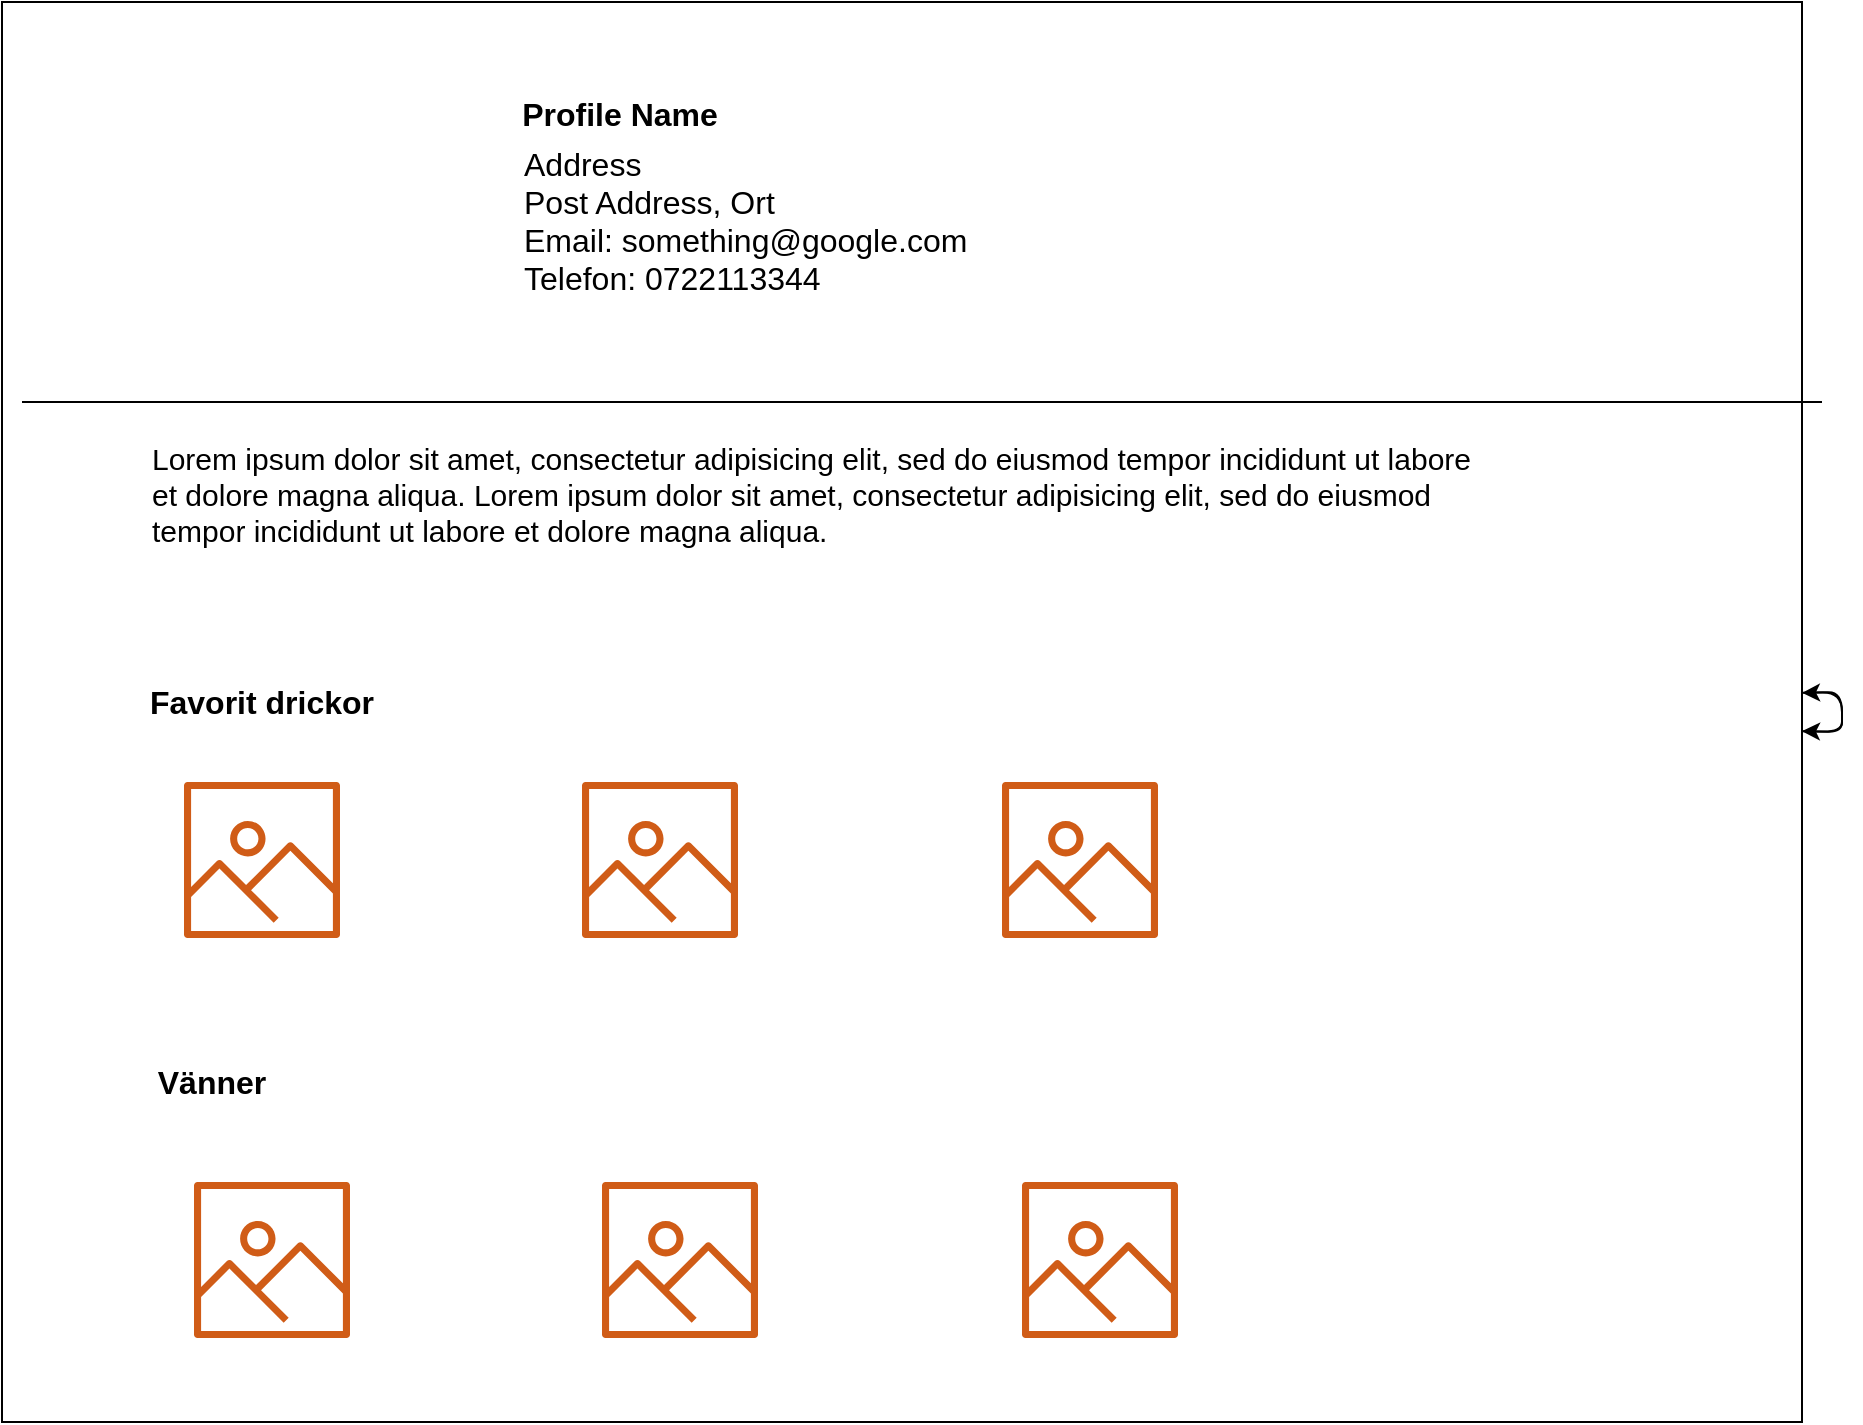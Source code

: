 <mxfile version="14.7.1" type="github"><diagram id="MthU41Rtf8LT8BlCxw1m" name="Page-1"><mxGraphModel dx="1980" dy="637" grid="1" gridSize="10" guides="1" tooltips="1" connect="1" arrows="1" fold="1" page="1" pageScale="1" pageWidth="827" pageHeight="1169" math="0" shadow="0"><root><mxCell id="0"/><mxCell id="1" parent="0"/><mxCell id="3V-PnrO_HUkP8Tm8JW8f-29" value="" style="group" vertex="1" connectable="0" parent="1"><mxGeometry x="-60" width="903" height="710" as="geometry"/></mxCell><mxCell id="3V-PnrO_HUkP8Tm8JW8f-2" value="&lt;div&gt;&lt;br&gt;&lt;/div&gt;&lt;div&gt;&lt;br&gt;&lt;/div&gt;&lt;div&gt;&lt;br&gt;&lt;/div&gt;&lt;div&gt;&lt;br&gt;&lt;/div&gt;&lt;div&gt;&lt;br&gt;&lt;/div&gt;&lt;div&gt;&lt;br&gt;&lt;/div&gt;&lt;div&gt;&lt;br&gt;&lt;/div&gt;&lt;div&gt;&lt;br&gt;&lt;/div&gt;&lt;div&gt;&lt;br&gt;&lt;/div&gt;&lt;div&gt;&lt;br&gt;&lt;/div&gt;&lt;div&gt;&lt;br&gt;&lt;/div&gt;&lt;div&gt;&lt;br&gt;&lt;/div&gt;&lt;div&gt;&lt;br&gt;&lt;/div&gt;&lt;div&gt;&lt;br&gt;&lt;/div&gt;&lt;div&gt;&lt;br&gt;&lt;/div&gt;&lt;div&gt;&lt;br&gt;&lt;/div&gt;&lt;div&gt;&lt;br&gt;&lt;/div&gt;&lt;div&gt;&lt;br&gt;&lt;/div&gt;&lt;div&gt;&lt;br&gt;&lt;/div&gt;&lt;div&gt;&lt;br&gt;&lt;/div&gt;&lt;div&gt;&lt;br&gt;&lt;/div&gt;&lt;div&gt;&lt;br&gt;&lt;/div&gt;" style="rounded=0;whiteSpace=wrap;html=1;" vertex="1" parent="3V-PnrO_HUkP8Tm8JW8f-29"><mxGeometry width="900" height="710" as="geometry"/></mxCell><mxCell id="3V-PnrO_HUkP8Tm8JW8f-25" value="&lt;h1 style=&quot;font-size: 15px&quot;&gt;&lt;span style=&quot;font-weight: normal&quot;&gt;Lorem ipsum dolor sit amet, consectetur adipisicing elit, sed do eiusmod tempor incididunt ut labore et dolore magna aliqua. Lorem ipsum dolor sit amet, consectetur adipisicing elit, sed do eiusmod tempor incididunt ut labore et dolore magna aliqua.&lt;/span&gt;&lt;/h1&gt;&lt;h1 style=&quot;font-size: 15px&quot;&gt;&lt;span style=&quot;font-weight: normal&quot;&gt;&lt;/span&gt;&lt;/h1&gt;" style="text;html=1;strokeColor=none;fillColor=none;spacing=5;spacingTop=-20;whiteSpace=wrap;overflow=hidden;rounded=0;fontSize=16;align=left;" vertex="1" parent="3V-PnrO_HUkP8Tm8JW8f-29"><mxGeometry x="70" y="220" width="680" height="80" as="geometry"/></mxCell><mxCell id="3V-PnrO_HUkP8Tm8JW8f-28" value="" style="endArrow=none;html=1;fontSize=16;" edge="1" parent="3V-PnrO_HUkP8Tm8JW8f-29"><mxGeometry width="50" height="50" relative="1" as="geometry"><mxPoint x="910" y="200" as="sourcePoint"/><mxPoint x="10" y="200" as="targetPoint"/><Array as="points"/></mxGeometry></mxCell><mxCell id="3V-PnrO_HUkP8Tm8JW8f-9" value="" style="endArrow=none;html=1;fontSize=16;" edge="1" parent="3V-PnrO_HUkP8Tm8JW8f-29" source="3V-PnrO_HUkP8Tm8JW8f-2" target="3V-PnrO_HUkP8Tm8JW8f-2"><mxGeometry width="50" height="50" relative="1" as="geometry"><mxPoint x="390" y="240" as="sourcePoint"/><mxPoint x="440" y="190" as="targetPoint"/><Array as="points"><mxPoint x="390" y="215"/></Array></mxGeometry></mxCell><mxCell id="3V-PnrO_HUkP8Tm8JW8f-23" value="" style="endArrow=classic;startArrow=classic;html=1;fontSize=16;" edge="1" parent="3V-PnrO_HUkP8Tm8JW8f-29" source="3V-PnrO_HUkP8Tm8JW8f-2" target="3V-PnrO_HUkP8Tm8JW8f-2"><mxGeometry width="50" height="50" relative="1" as="geometry"><mxPoint x="400" y="200" as="sourcePoint"/><mxPoint x="450" y="150" as="targetPoint"/><Array as="points"><mxPoint x="570" y="210"/></Array></mxGeometry></mxCell><mxCell id="3V-PnrO_HUkP8Tm8JW8f-27" value="" style="group" vertex="1" connectable="0" parent="3V-PnrO_HUkP8Tm8JW8f-29"><mxGeometry x="70" y="340" width="518" height="328" as="geometry"/></mxCell><mxCell id="3V-PnrO_HUkP8Tm8JW8f-15" value="" style="group" vertex="1" connectable="0" parent="3V-PnrO_HUkP8Tm8JW8f-27"><mxGeometry width="508" height="128" as="geometry"/></mxCell><mxCell id="3V-PnrO_HUkP8Tm8JW8f-10" value="&lt;b&gt;Favorit drickor&lt;/b&gt;" style="text;html=1;strokeColor=none;fillColor=none;align=center;verticalAlign=middle;whiteSpace=wrap;rounded=0;fontSize=16;" vertex="1" parent="3V-PnrO_HUkP8Tm8JW8f-15"><mxGeometry width="120" height="20" as="geometry"/></mxCell><mxCell id="3V-PnrO_HUkP8Tm8JW8f-11" value="" style="outlineConnect=0;fontColor=#232F3E;gradientColor=none;fillColor=#D05C17;strokeColor=none;dashed=0;verticalLabelPosition=bottom;verticalAlign=top;align=center;html=1;fontSize=12;fontStyle=0;aspect=fixed;pointerEvents=1;shape=mxgraph.aws4.container_registry_image;" vertex="1" parent="3V-PnrO_HUkP8Tm8JW8f-15"><mxGeometry x="21" y="50" width="78" height="78" as="geometry"/></mxCell><mxCell id="3V-PnrO_HUkP8Tm8JW8f-13" value="" style="outlineConnect=0;fontColor=#232F3E;gradientColor=none;fillColor=#D05C17;strokeColor=none;dashed=0;verticalLabelPosition=bottom;verticalAlign=top;align=center;html=1;fontSize=12;fontStyle=0;aspect=fixed;pointerEvents=1;shape=mxgraph.aws4.container_registry_image;" vertex="1" parent="3V-PnrO_HUkP8Tm8JW8f-15"><mxGeometry x="220" y="50" width="78" height="78" as="geometry"/></mxCell><mxCell id="3V-PnrO_HUkP8Tm8JW8f-14" value="" style="outlineConnect=0;fontColor=#232F3E;gradientColor=none;fillColor=#D05C17;strokeColor=none;dashed=0;verticalLabelPosition=bottom;verticalAlign=top;align=center;html=1;fontSize=12;fontStyle=0;aspect=fixed;pointerEvents=1;shape=mxgraph.aws4.container_registry_image;" vertex="1" parent="3V-PnrO_HUkP8Tm8JW8f-15"><mxGeometry x="430" y="50" width="78" height="78" as="geometry"/></mxCell><mxCell id="3V-PnrO_HUkP8Tm8JW8f-20" value="" style="group" vertex="1" connectable="0" parent="3V-PnrO_HUkP8Tm8JW8f-27"><mxGeometry x="10" y="190" width="508" height="138" as="geometry"/></mxCell><mxCell id="3V-PnrO_HUkP8Tm8JW8f-16" value="&lt;b&gt;Vänner&lt;/b&gt;" style="text;html=1;strokeColor=none;fillColor=none;align=center;verticalAlign=middle;whiteSpace=wrap;rounded=0;fontSize=16;" vertex="1" parent="3V-PnrO_HUkP8Tm8JW8f-20"><mxGeometry x="-30" width="110" height="20" as="geometry"/></mxCell><mxCell id="3V-PnrO_HUkP8Tm8JW8f-17" value="" style="outlineConnect=0;fontColor=#232F3E;gradientColor=none;fillColor=#D05C17;strokeColor=none;dashed=0;verticalLabelPosition=bottom;verticalAlign=top;align=center;html=1;fontSize=12;fontStyle=0;aspect=fixed;pointerEvents=1;shape=mxgraph.aws4.container_registry_image;" vertex="1" parent="3V-PnrO_HUkP8Tm8JW8f-20"><mxGeometry x="16" y="60" width="78" height="78" as="geometry"/></mxCell><mxCell id="3V-PnrO_HUkP8Tm8JW8f-18" value="" style="outlineConnect=0;fontColor=#232F3E;gradientColor=none;fillColor=#D05C17;strokeColor=none;dashed=0;verticalLabelPosition=bottom;verticalAlign=top;align=center;html=1;fontSize=12;fontStyle=0;aspect=fixed;pointerEvents=1;shape=mxgraph.aws4.container_registry_image;" vertex="1" parent="3V-PnrO_HUkP8Tm8JW8f-20"><mxGeometry x="220" y="60" width="78" height="78" as="geometry"/></mxCell><mxCell id="3V-PnrO_HUkP8Tm8JW8f-19" value="" style="outlineConnect=0;fontColor=#232F3E;gradientColor=none;fillColor=#D05C17;strokeColor=none;dashed=0;verticalLabelPosition=bottom;verticalAlign=top;align=center;html=1;fontSize=12;fontStyle=0;aspect=fixed;pointerEvents=1;shape=mxgraph.aws4.container_registry_image;" vertex="1" parent="3V-PnrO_HUkP8Tm8JW8f-20"><mxGeometry x="430" y="60" width="78" height="78" as="geometry"/></mxCell><mxCell id="3V-PnrO_HUkP8Tm8JW8f-8" value="" style="group" vertex="1" connectable="0" parent="3V-PnrO_HUkP8Tm8JW8f-29"><mxGeometry x="70" y="30" width="470" height="180" as="geometry"/></mxCell><mxCell id="3V-PnrO_HUkP8Tm8JW8f-3" value="" style="shape=image;html=1;verticalAlign=top;verticalLabelPosition=bottom;labelBackgroundColor=#ffffff;imageAspect=0;aspect=fixed;image=https://cdn4.iconfinder.com/data/icons/music-ui-solid-24px/24/user_account_profile-2-128.png" vertex="1" parent="3V-PnrO_HUkP8Tm8JW8f-8"><mxGeometry width="124.737" height="124.737" as="geometry"/></mxCell><mxCell id="3V-PnrO_HUkP8Tm8JW8f-4" value="Profile Name" style="text;html=1;strokeColor=none;fillColor=none;align=center;verticalAlign=middle;whiteSpace=wrap;rounded=0;fontStyle=1;fontSize=16;" vertex="1" parent="3V-PnrO_HUkP8Tm8JW8f-8"><mxGeometry x="158" y="14.21" width="162" height="23.68" as="geometry"/></mxCell><mxCell id="3V-PnrO_HUkP8Tm8JW8f-5" value="&lt;div&gt;Address&lt;/div&gt;&lt;div&gt;Post Address, Ort&lt;/div&gt;&lt;div&gt;Email: something@google.com&lt;/div&gt;&lt;div&gt;Telefon: 0722113344&lt;br&gt;&lt;/div&gt;&lt;div&gt;&lt;br&gt;&lt;/div&gt;" style="text;html=1;strokeColor=none;fillColor=none;align=left;verticalAlign=middle;whiteSpace=wrap;rounded=0;fontSize=16;" vertex="1" parent="3V-PnrO_HUkP8Tm8JW8f-8"><mxGeometry x="189" y="37.89" width="281" height="102.63" as="geometry"/></mxCell></root></mxGraphModel></diagram></mxfile>
